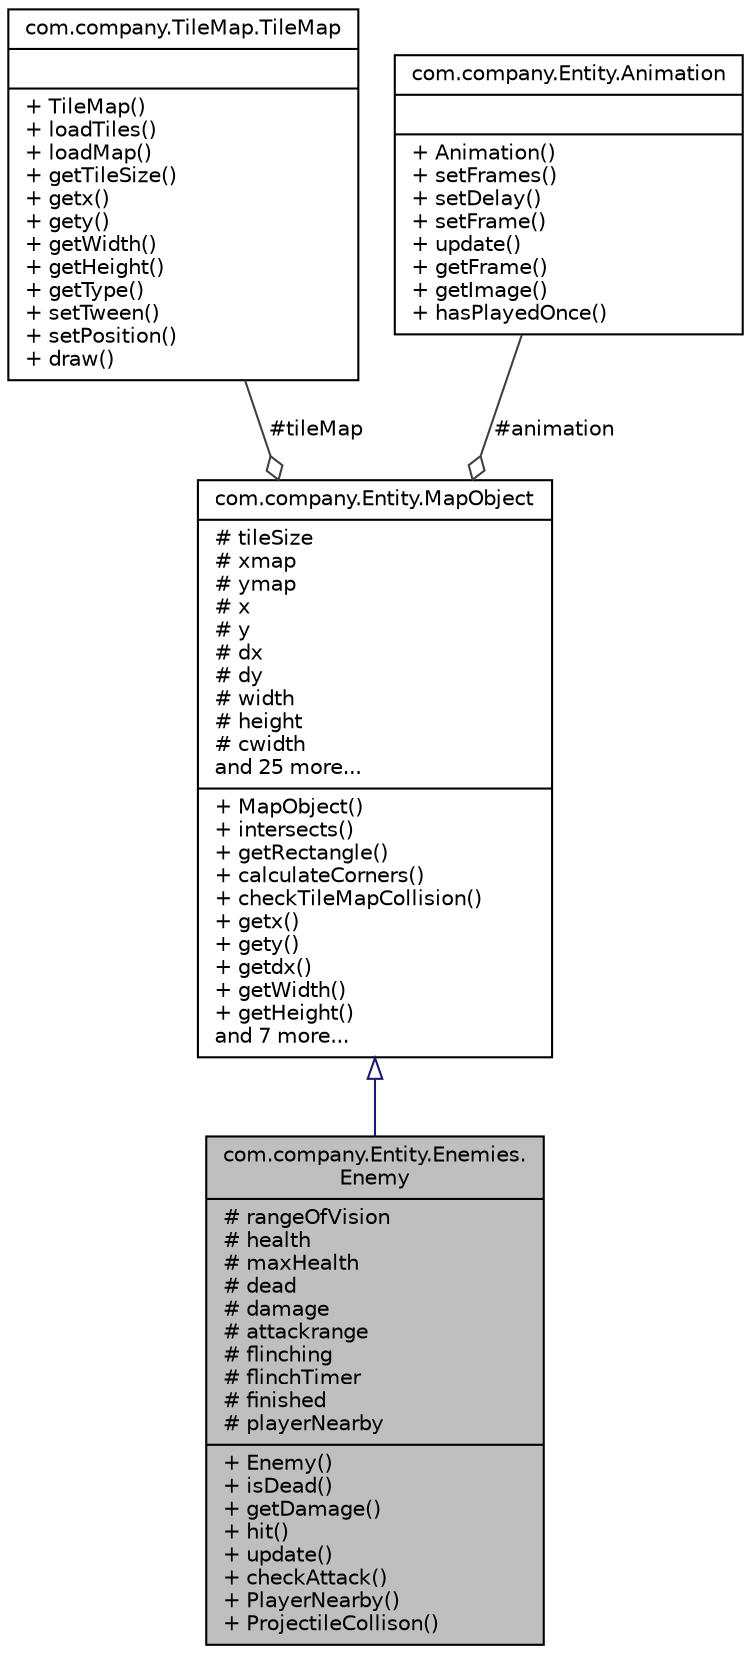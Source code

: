 digraph "com.company.Entity.Enemies.Enemy"
{
 // LATEX_PDF_SIZE
  edge [fontname="Helvetica",fontsize="10",labelfontname="Helvetica",labelfontsize="10"];
  node [fontname="Helvetica",fontsize="10",shape=record];
  Node1 [label="{com.company.Entity.Enemies.\lEnemy\n|# rangeOfVision\l# health\l# maxHealth\l# dead\l# damage\l# attackrange\l# flinching\l# flinchTimer\l# finished\l# playerNearby\l|+ Enemy()\l+ isDead()\l+ getDamage()\l+ hit()\l+ update()\l+ checkAttack()\l+ PlayerNearby()\l+ ProjectileCollison()\l}",height=0.2,width=0.4,color="black", fillcolor="grey75", style="filled", fontcolor="black",tooltip=" "];
  Node2 -> Node1 [dir="back",color="midnightblue",fontsize="10",style="solid",arrowtail="onormal",fontname="Helvetica"];
  Node2 [label="{com.company.Entity.MapObject\n|# tileSize\l# xmap\l# ymap\l# x\l# y\l# dx\l# dy\l# width\l# height\l# cwidth\land 25 more...\l|+ MapObject()\l+ intersects()\l+ getRectangle()\l+ calculateCorners()\l+ checkTileMapCollision()\l+ getx()\l+ gety()\l+ getdx()\l+ getWidth()\l+ getHeight()\land 7 more...\l}",height=0.2,width=0.4,color="black", fillcolor="white", style="filled",URL="$classcom_1_1company_1_1_entity_1_1_map_object.html",tooltip="Clasa care descrie comportamentul fiecarei entitati in raport cu harta. Orice entitate de pe ecran es..."];
  Node3 -> Node2 [color="grey25",fontsize="10",style="solid",label=" #tileMap" ,arrowhead="odiamond",fontname="Helvetica"];
  Node3 [label="{com.company.TileMap.TileMap\n||+ TileMap()\l+ loadTiles()\l+ loadMap()\l+ getTileSize()\l+ getx()\l+ gety()\l+ getWidth()\l+ getHeight()\l+ getType()\l+ setTween()\l+ setPosition()\l+ draw()\l}",height=0.2,width=0.4,color="black", fillcolor="white", style="filled",URL="$classcom_1_1company_1_1_tile_map_1_1_tile_map.html",tooltip="Clasa care creeaza si gestioneaza harta."];
  Node4 -> Node2 [color="grey25",fontsize="10",style="solid",label=" #animation" ,arrowhead="odiamond",fontname="Helvetica"];
  Node4 [label="{com.company.Entity.Animation\n||+ Animation()\l+ setFrames()\l+ setDelay()\l+ setFrame()\l+ update()\l+ getFrame()\l+ getImage()\l+ hasPlayedOnce()\l}",height=0.2,width=0.4,color="black", fillcolor="white", style="filled",URL="$classcom_1_1company_1_1_entity_1_1_animation.html",tooltip="Aceasta clasa este responsabila de gestiunea animatiilor: initializare, set/get frame,..."];
}
